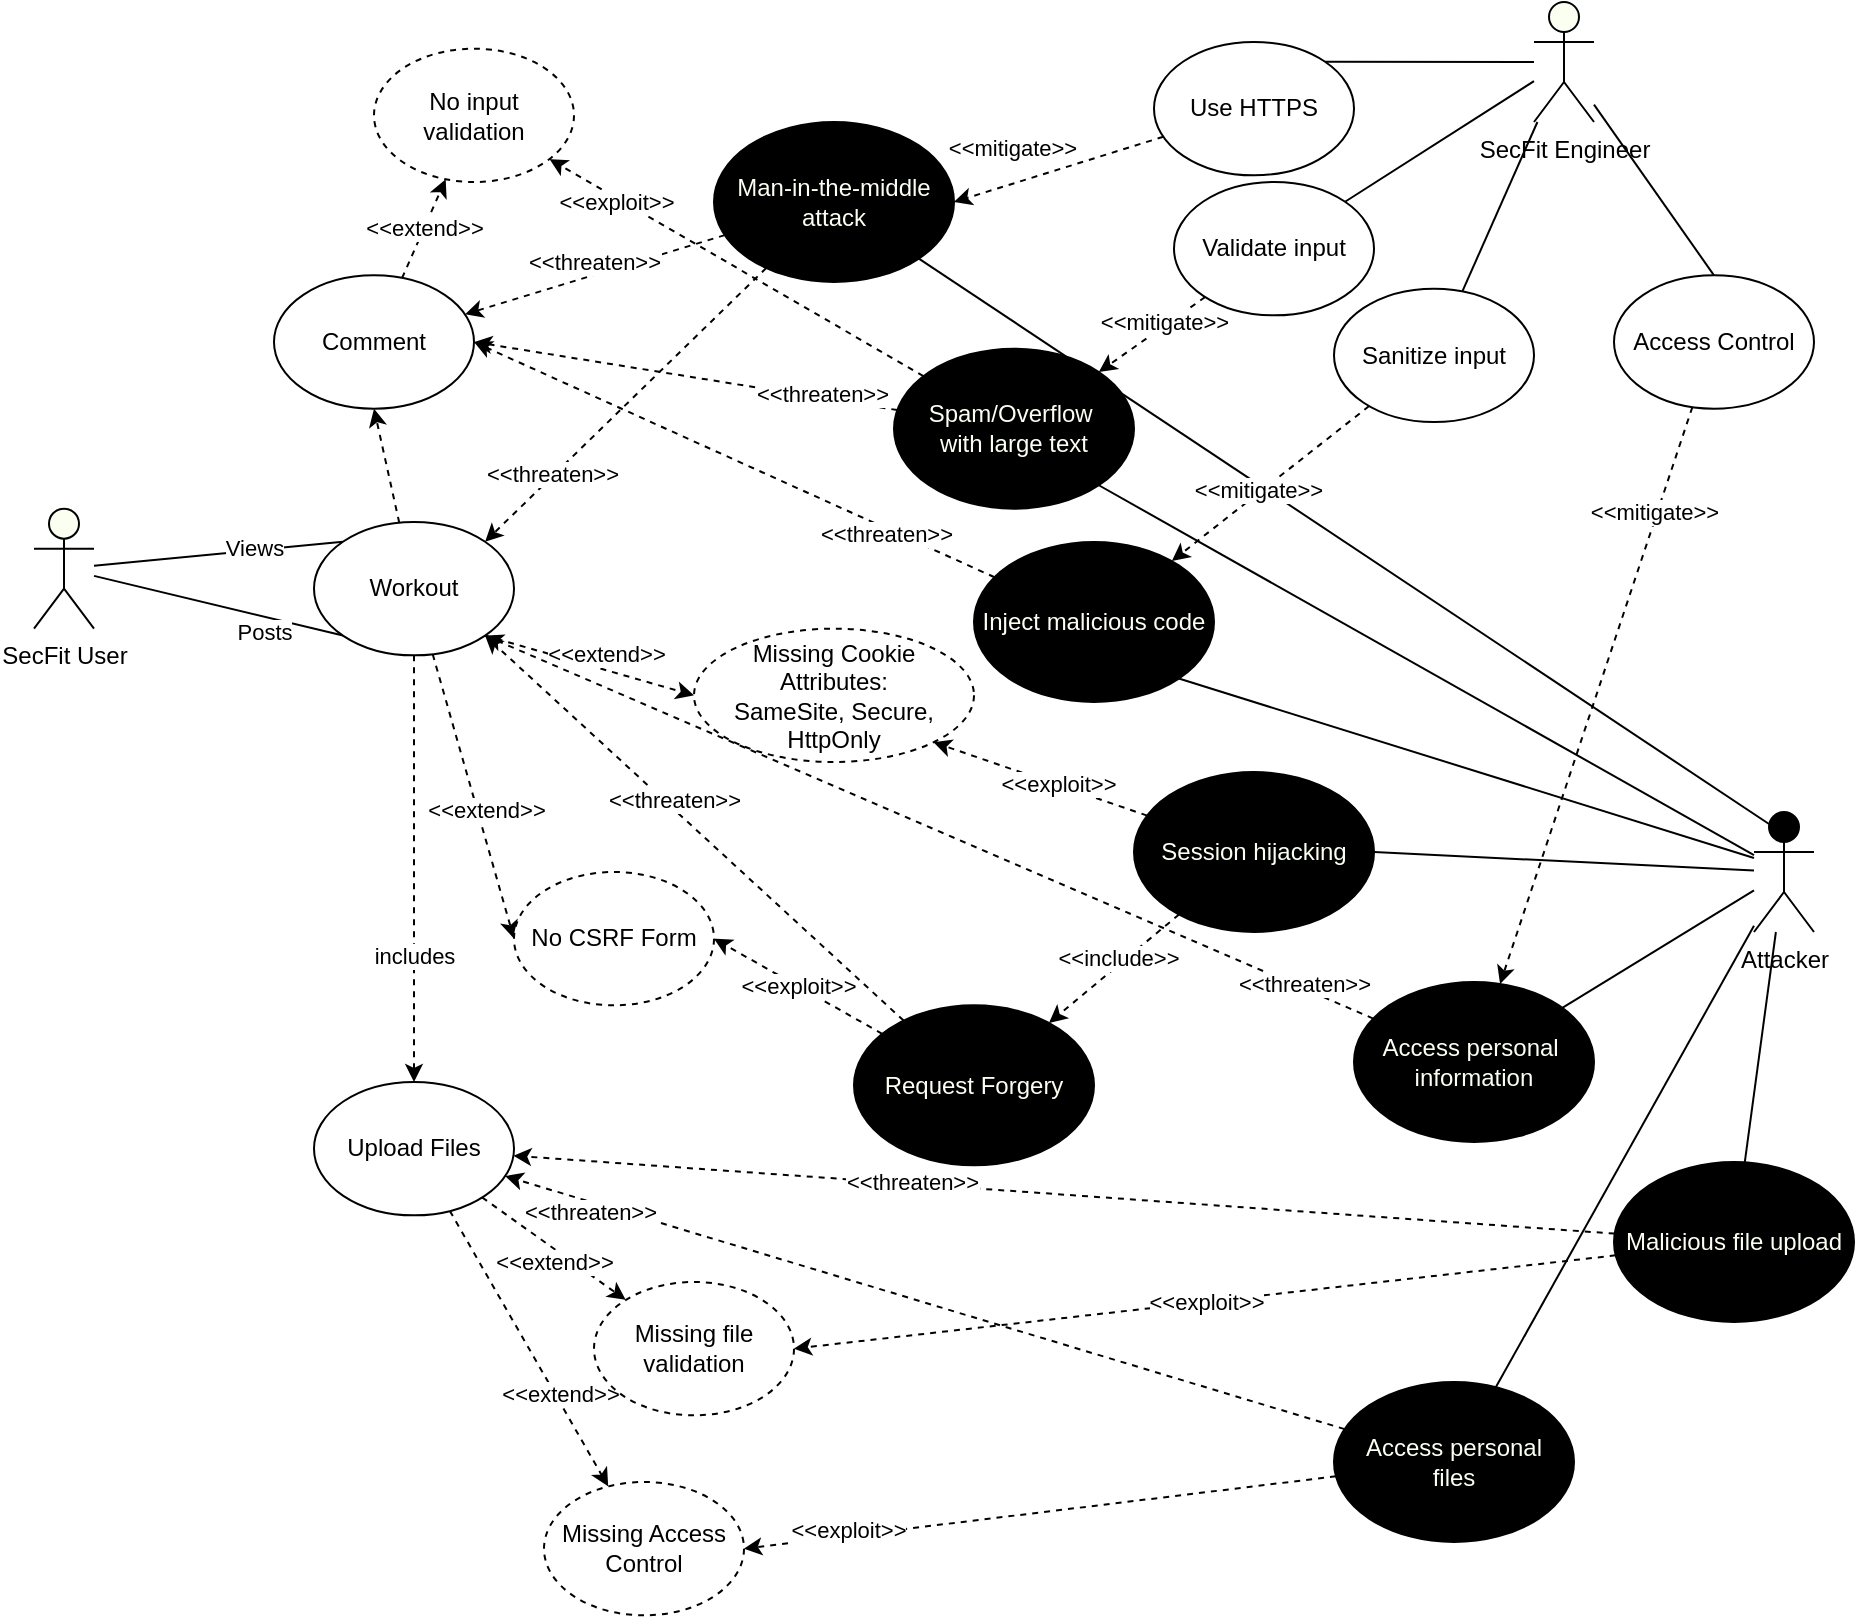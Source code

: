 <mxfile version="14.6.5" type="github">
  <diagram id="ryVlB7PdQjzx0bgTUUh0" name="Page-1">
    <mxGraphModel dx="1298" dy="759" grid="1" gridSize="10" guides="1" tooltips="1" connect="1" arrows="1" fold="1" page="1" pageScale="1" pageWidth="1654" pageHeight="1169" math="0" shadow="0">
      <root>
        <mxCell id="0" />
        <mxCell id="1" parent="0" />
        <mxCell id="sZjGSIEbr4CvCZts8M8v-104" style="edgeStyle=none;rounded=0;orthogonalLoop=1;jettySize=auto;html=1;endArrow=none;endFill=0;" parent="1" source="sZjGSIEbr4CvCZts8M8v-1" target="sZjGSIEbr4CvCZts8M8v-103" edge="1">
          <mxGeometry relative="1" as="geometry" />
        </mxCell>
        <mxCell id="1LvPaBEl8QwY_Ij3Mwan-1" style="edgeStyle=none;rounded=0;orthogonalLoop=1;jettySize=auto;html=1;endArrow=none;endFill=0;" parent="1" source="sZjGSIEbr4CvCZts8M8v-1" target="sZjGSIEbr4CvCZts8M8v-66" edge="1">
          <mxGeometry relative="1" as="geometry" />
        </mxCell>
        <mxCell id="1LvPaBEl8QwY_Ij3Mwan-2" style="edgeStyle=none;rounded=0;orthogonalLoop=1;jettySize=auto;html=1;entryX=1;entryY=0.5;entryDx=0;entryDy=0;endArrow=none;endFill=0;" parent="1" source="sZjGSIEbr4CvCZts8M8v-1" target="sZjGSIEbr4CvCZts8M8v-46" edge="1">
          <mxGeometry relative="1" as="geometry" />
        </mxCell>
        <mxCell id="En3cOWEBAXN6RIPewKM6-15" style="edgeStyle=none;rounded=0;orthogonalLoop=1;jettySize=auto;html=1;endArrow=none;endFill=0;" parent="1" source="sZjGSIEbr4CvCZts8M8v-1" target="En3cOWEBAXN6RIPewKM6-14" edge="1">
          <mxGeometry relative="1" as="geometry" />
        </mxCell>
        <mxCell id="iU1fqOqYOkvZzkhjODnc-1" style="rounded=0;orthogonalLoop=1;jettySize=auto;html=1;entryX=1;entryY=1;entryDx=0;entryDy=0;endArrow=none;endFill=0;exitX=0.25;exitY=0.1;exitDx=0;exitDy=0;exitPerimeter=0;" parent="1" source="sZjGSIEbr4CvCZts8M8v-1" target="sZjGSIEbr4CvCZts8M8v-11" edge="1">
          <mxGeometry relative="1" as="geometry">
            <mxPoint x="770" y="310" as="targetPoint" />
          </mxGeometry>
        </mxCell>
        <mxCell id="iU1fqOqYOkvZzkhjODnc-8" style="edgeStyle=none;rounded=0;orthogonalLoop=1;jettySize=auto;html=1;entryX=1;entryY=1;entryDx=0;entryDy=0;endArrow=none;endFill=0;" parent="1" source="sZjGSIEbr4CvCZts8M8v-1" target="iU1fqOqYOkvZzkhjODnc-7" edge="1">
          <mxGeometry relative="1" as="geometry" />
        </mxCell>
        <mxCell id="sZjGSIEbr4CvCZts8M8v-1" value="Attacker" style="shape=umlActor;verticalLabelPosition=bottom;verticalAlign=top;html=1;outlineConnect=0;fillColor=#000000;" parent="1" vertex="1">
          <mxGeometry x="1200" y="555" width="30" height="60" as="geometry" />
        </mxCell>
        <mxCell id="sZjGSIEbr4CvCZts8M8v-23" style="edgeStyle=none;rounded=0;orthogonalLoop=1;jettySize=auto;html=1;entryX=0;entryY=1;entryDx=0;entryDy=0;endArrow=none;endFill=0;" parent="1" source="sZjGSIEbr4CvCZts8M8v-7" target="sZjGSIEbr4CvCZts8M8v-9" edge="1">
          <mxGeometry relative="1" as="geometry" />
        </mxCell>
        <mxCell id="sZjGSIEbr4CvCZts8M8v-26" value="Posts" style="edgeLabel;html=1;align=center;verticalAlign=middle;resizable=0;points=[];" parent="sZjGSIEbr4CvCZts8M8v-23" vertex="1" connectable="0">
          <mxGeometry x="0.043" y="1" relative="1" as="geometry">
            <mxPoint x="20.1" y="13.48" as="offset" />
          </mxGeometry>
        </mxCell>
        <mxCell id="sZjGSIEbr4CvCZts8M8v-78" style="edgeStyle=none;rounded=0;orthogonalLoop=1;jettySize=auto;html=1;entryX=0.5;entryY=0;entryDx=0;entryDy=0;exitX=0.5;exitY=1;exitDx=0;exitDy=0;dashed=1;" parent="1" source="sZjGSIEbr4CvCZts8M8v-9" target="sZjGSIEbr4CvCZts8M8v-64" edge="1">
          <mxGeometry relative="1" as="geometry" />
        </mxCell>
        <mxCell id="sZjGSIEbr4CvCZts8M8v-79" value="includes" style="edgeLabel;html=1;align=center;verticalAlign=middle;resizable=0;points=[];" parent="sZjGSIEbr4CvCZts8M8v-78" vertex="1" connectable="0">
          <mxGeometry x="0.573" y="1" relative="1" as="geometry">
            <mxPoint x="-1" y="-18.33" as="offset" />
          </mxGeometry>
        </mxCell>
        <mxCell id="sZjGSIEbr4CvCZts8M8v-98" style="edgeStyle=none;rounded=0;orthogonalLoop=1;jettySize=auto;html=1;entryX=0;entryY=0;entryDx=0;entryDy=0;endArrow=none;endFill=0;" parent="1" source="sZjGSIEbr4CvCZts8M8v-7" target="sZjGSIEbr4CvCZts8M8v-9" edge="1">
          <mxGeometry relative="1" as="geometry" />
        </mxCell>
        <mxCell id="sZjGSIEbr4CvCZts8M8v-99" value="Views" style="edgeLabel;html=1;align=center;verticalAlign=middle;resizable=0;points=[];" parent="sZjGSIEbr4CvCZts8M8v-98" vertex="1" connectable="0">
          <mxGeometry x="0.283" y="1" relative="1" as="geometry">
            <mxPoint as="offset" />
          </mxGeometry>
        </mxCell>
        <mxCell id="sZjGSIEbr4CvCZts8M8v-7" value="SecFit User" style="shape=umlActor;verticalLabelPosition=bottom;verticalAlign=top;html=1;outlineConnect=0;fillColor=#FBFFF2;" parent="1" vertex="1">
          <mxGeometry x="340" y="403.34" width="30" height="60" as="geometry" />
        </mxCell>
        <mxCell id="sZjGSIEbr4CvCZts8M8v-70" style="edgeStyle=none;rounded=0;orthogonalLoop=1;jettySize=auto;html=1;dashed=1;entryX=0;entryY=0.5;entryDx=0;entryDy=0;exitX=1;exitY=1;exitDx=0;exitDy=0;" parent="1" source="sZjGSIEbr4CvCZts8M8v-9" target="sZjGSIEbr4CvCZts8M8v-71" edge="1">
          <mxGeometry relative="1" as="geometry">
            <mxPoint x="625" y="480" as="targetPoint" />
          </mxGeometry>
        </mxCell>
        <mxCell id="sZjGSIEbr4CvCZts8M8v-73" value="&amp;lt;&amp;lt;extend&amp;gt;&amp;gt;" style="edgeLabel;html=1;align=center;verticalAlign=middle;resizable=0;points=[];" parent="sZjGSIEbr4CvCZts8M8v-70" vertex="1" connectable="0">
          <mxGeometry x="0.284" y="2" relative="1" as="geometry">
            <mxPoint x="-7.43" y="-8.83" as="offset" />
          </mxGeometry>
        </mxCell>
        <mxCell id="sZjGSIEbr4CvCZts8M8v-56" style="edgeStyle=none;rounded=0;orthogonalLoop=1;jettySize=auto;html=1;entryX=0;entryY=0.5;entryDx=0;entryDy=0;dashed=1;" parent="1" source="sZjGSIEbr4CvCZts8M8v-9" target="sZjGSIEbr4CvCZts8M8v-55" edge="1">
          <mxGeometry relative="1" as="geometry" />
        </mxCell>
        <mxCell id="sZjGSIEbr4CvCZts8M8v-57" value="&amp;lt;&amp;lt;extend&amp;gt;&amp;gt;" style="edgeLabel;html=1;align=center;verticalAlign=middle;resizable=0;points=[];" parent="sZjGSIEbr4CvCZts8M8v-56" vertex="1" connectable="0">
          <mxGeometry x="0.1" y="4" relative="1" as="geometry">
            <mxPoint as="offset" />
          </mxGeometry>
        </mxCell>
        <mxCell id="iU1fqOqYOkvZzkhjODnc-3" style="edgeStyle=none;rounded=0;orthogonalLoop=1;jettySize=auto;html=1;entryX=0.5;entryY=1;entryDx=0;entryDy=0;endArrow=classic;endFill=1;dashed=1;" parent="1" source="sZjGSIEbr4CvCZts8M8v-9" target="iU1fqOqYOkvZzkhjODnc-2" edge="1">
          <mxGeometry relative="1" as="geometry" />
        </mxCell>
        <mxCell id="sZjGSIEbr4CvCZts8M8v-9" value="Workout" style="ellipse;whiteSpace=wrap;html=1;" parent="1" vertex="1">
          <mxGeometry x="480" y="410" width="100" height="66.67" as="geometry" />
        </mxCell>
        <mxCell id="dVIonwqCxStYmmZDMTs0-17" style="edgeStyle=none;rounded=0;orthogonalLoop=1;jettySize=auto;html=1;entryX=1;entryY=0;entryDx=0;entryDy=0;dashed=1;endArrow=classic;endFill=1;" parent="1" source="sZjGSIEbr4CvCZts8M8v-11" target="sZjGSIEbr4CvCZts8M8v-9" edge="1">
          <mxGeometry relative="1" as="geometry" />
        </mxCell>
        <mxCell id="dVIonwqCxStYmmZDMTs0-18" value="&amp;lt;&amp;lt;threaten&amp;gt;&amp;gt;" style="edgeLabel;html=1;align=center;verticalAlign=middle;resizable=0;points=[];" parent="dVIonwqCxStYmmZDMTs0-17" vertex="1" connectable="0">
          <mxGeometry x="-0.162" y="2" relative="1" as="geometry">
            <mxPoint x="-50.11" y="43.76" as="offset" />
          </mxGeometry>
        </mxCell>
        <mxCell id="iU1fqOqYOkvZzkhjODnc-4" style="edgeStyle=none;rounded=0;orthogonalLoop=1;jettySize=auto;html=1;dashed=1;endArrow=classic;endFill=1;" parent="1" source="sZjGSIEbr4CvCZts8M8v-11" target="iU1fqOqYOkvZzkhjODnc-2" edge="1">
          <mxGeometry relative="1" as="geometry" />
        </mxCell>
        <mxCell id="sZjGSIEbr4CvCZts8M8v-11" value="&lt;font color=&quot;#fbfff2&quot;&gt;Man-in-the-middle&lt;br&gt;attack&lt;br&gt;&lt;/font&gt;" style="ellipse;whiteSpace=wrap;html=1;fillColor=#000000;" parent="1" vertex="1">
          <mxGeometry x="680" y="210.0" width="120" height="80" as="geometry" />
        </mxCell>
        <mxCell id="dVIonwqCxStYmmZDMTs0-7" style="edgeStyle=none;rounded=0;orthogonalLoop=1;jettySize=auto;html=1;entryX=1;entryY=0.5;entryDx=0;entryDy=0;endArrow=classic;endFill=1;dashed=1;" parent="1" source="sZjGSIEbr4CvCZts8M8v-13" target="sZjGSIEbr4CvCZts8M8v-11" edge="1">
          <mxGeometry relative="1" as="geometry" />
        </mxCell>
        <mxCell id="dVIonwqCxStYmmZDMTs0-8" value="&amp;lt;&amp;lt;mitigate&amp;gt;&amp;gt;" style="edgeLabel;html=1;align=center;verticalAlign=middle;resizable=0;points=[];" parent="dVIonwqCxStYmmZDMTs0-7" vertex="1" connectable="0">
          <mxGeometry x="-0.669" y="1" relative="1" as="geometry">
            <mxPoint x="-58.54" y="-0.7" as="offset" />
          </mxGeometry>
        </mxCell>
        <mxCell id="sZjGSIEbr4CvCZts8M8v-13" value="Use HTTPS" style="ellipse;whiteSpace=wrap;html=1;" parent="1" vertex="1">
          <mxGeometry x="900" y="170" width="100" height="66.67" as="geometry" />
        </mxCell>
        <mxCell id="dVIonwqCxStYmmZDMTs0-6" style="rounded=0;orthogonalLoop=1;jettySize=auto;html=1;entryX=1;entryY=0;entryDx=0;entryDy=0;endArrow=none;endFill=0;" parent="1" source="sZjGSIEbr4CvCZts8M8v-19" target="sZjGSIEbr4CvCZts8M8v-13" edge="1">
          <mxGeometry relative="1" as="geometry" />
        </mxCell>
        <mxCell id="dVIonwqCxStYmmZDMTs0-9" style="edgeStyle=none;rounded=0;orthogonalLoop=1;jettySize=auto;html=1;entryX=0.5;entryY=0;entryDx=0;entryDy=0;endArrow=none;endFill=0;" parent="1" source="sZjGSIEbr4CvCZts8M8v-19" target="dVIonwqCxStYmmZDMTs0-1" edge="1">
          <mxGeometry relative="1" as="geometry" />
        </mxCell>
        <mxCell id="En3cOWEBAXN6RIPewKM6-8" style="edgeStyle=none;rounded=0;orthogonalLoop=1;jettySize=auto;html=1;endArrow=none;endFill=0;" parent="1" source="sZjGSIEbr4CvCZts8M8v-19" target="En3cOWEBAXN6RIPewKM6-7" edge="1">
          <mxGeometry relative="1" as="geometry" />
        </mxCell>
        <mxCell id="9iOOuR7W5O-Wm1QKYYER-2" style="rounded=0;orthogonalLoop=1;jettySize=auto;html=1;entryX=1;entryY=0;entryDx=0;entryDy=0;endArrow=none;endFill=0;" edge="1" parent="1" source="sZjGSIEbr4CvCZts8M8v-19" target="9iOOuR7W5O-Wm1QKYYER-1">
          <mxGeometry relative="1" as="geometry" />
        </mxCell>
        <mxCell id="sZjGSIEbr4CvCZts8M8v-19" value="SecFit Engineer" style="shape=umlActor;verticalLabelPosition=bottom;verticalAlign=top;html=1;outlineConnect=0;fillColor=#FBFFF2;" parent="1" vertex="1">
          <mxGeometry x="1090" y="150" width="30" height="60" as="geometry" />
        </mxCell>
        <mxCell id="sZjGSIEbr4CvCZts8M8v-59" style="edgeStyle=none;rounded=0;orthogonalLoop=1;jettySize=auto;html=1;dashed=1;" parent="1" source="sZjGSIEbr4CvCZts8M8v-46" target="sZjGSIEbr4CvCZts8M8v-54" edge="1">
          <mxGeometry relative="1" as="geometry" />
        </mxCell>
        <mxCell id="sZjGSIEbr4CvCZts8M8v-60" value="&amp;lt;&amp;lt;include&amp;gt;&amp;gt;" style="edgeLabel;html=1;align=center;verticalAlign=middle;resizable=0;points=[];" parent="sZjGSIEbr4CvCZts8M8v-59" vertex="1" connectable="0">
          <mxGeometry x="-0.11" y="-3" relative="1" as="geometry">
            <mxPoint as="offset" />
          </mxGeometry>
        </mxCell>
        <mxCell id="sZjGSIEbr4CvCZts8M8v-72" value="&amp;lt;&amp;lt;exploit&amp;gt;&amp;gt;" style="edgeStyle=none;rounded=0;orthogonalLoop=1;jettySize=auto;html=1;entryX=1;entryY=1;entryDx=0;entryDy=0;dashed=1;" parent="1" source="sZjGSIEbr4CvCZts8M8v-46" target="sZjGSIEbr4CvCZts8M8v-71" edge="1">
          <mxGeometry x="-0.156" relative="1" as="geometry">
            <mxPoint as="offset" />
          </mxGeometry>
        </mxCell>
        <mxCell id="sZjGSIEbr4CvCZts8M8v-46" value="&lt;font color=&quot;#fbfff2&quot;&gt;Session hijacking&lt;br&gt;&lt;/font&gt;" style="ellipse;whiteSpace=wrap;html=1;fillColor=#000000;" parent="1" vertex="1">
          <mxGeometry x="890" y="535" width="120" height="80" as="geometry" />
        </mxCell>
        <mxCell id="sZjGSIEbr4CvCZts8M8v-61" value="&amp;lt;&amp;lt;exploit&amp;gt;&amp;gt;" style="edgeStyle=none;rounded=0;orthogonalLoop=1;jettySize=auto;html=1;entryX=1;entryY=0.5;entryDx=0;entryDy=0;dashed=1;" parent="1" source="sZjGSIEbr4CvCZts8M8v-54" target="sZjGSIEbr4CvCZts8M8v-55" edge="1">
          <mxGeometry relative="1" as="geometry" />
        </mxCell>
        <mxCell id="dVIonwqCxStYmmZDMTs0-13" style="edgeStyle=none;rounded=0;orthogonalLoop=1;jettySize=auto;html=1;entryX=1;entryY=1;entryDx=0;entryDy=0;dashed=1;endArrow=classic;endFill=1;" parent="1" source="sZjGSIEbr4CvCZts8M8v-54" target="sZjGSIEbr4CvCZts8M8v-9" edge="1">
          <mxGeometry relative="1" as="geometry" />
        </mxCell>
        <mxCell id="dVIonwqCxStYmmZDMTs0-14" value="&amp;lt;&amp;lt;threaten&amp;gt;&amp;gt;" style="edgeLabel;html=1;align=center;verticalAlign=middle;resizable=0;points=[];" parent="dVIonwqCxStYmmZDMTs0-13" vertex="1" connectable="0">
          <mxGeometry x="0.122" y="-3" relative="1" as="geometry">
            <mxPoint as="offset" />
          </mxGeometry>
        </mxCell>
        <mxCell id="sZjGSIEbr4CvCZts8M8v-54" value="&lt;font color=&quot;#fbfff2&quot;&gt;Request Forgery&lt;br&gt;&lt;/font&gt;" style="ellipse;whiteSpace=wrap;html=1;fillColor=#000000;" parent="1" vertex="1">
          <mxGeometry x="750" y="651.67" width="120" height="80" as="geometry" />
        </mxCell>
        <mxCell id="sZjGSIEbr4CvCZts8M8v-55" value="No CSRF Form" style="ellipse;whiteSpace=wrap;html=1;dashed=1;" parent="1" vertex="1">
          <mxGeometry x="580" y="585" width="100" height="66.67" as="geometry" />
        </mxCell>
        <mxCell id="sZjGSIEbr4CvCZts8M8v-74" style="edgeStyle=none;rounded=0;orthogonalLoop=1;jettySize=auto;html=1;dashed=1;" parent="1" source="sZjGSIEbr4CvCZts8M8v-64" target="sZjGSIEbr4CvCZts8M8v-65" edge="1">
          <mxGeometry relative="1" as="geometry" />
        </mxCell>
        <mxCell id="sZjGSIEbr4CvCZts8M8v-75" value="&amp;lt;&amp;lt;extend&amp;gt;&amp;gt;" style="edgeLabel;html=1;align=center;verticalAlign=middle;resizable=0;points=[];" parent="sZjGSIEbr4CvCZts8M8v-74" vertex="1" connectable="0">
          <mxGeometry x="0.336" y="1" relative="1" as="geometry">
            <mxPoint x="-12.44" y="-1.09" as="offset" />
          </mxGeometry>
        </mxCell>
        <mxCell id="sZjGSIEbr4CvCZts8M8v-108" style="edgeStyle=none;rounded=0;orthogonalLoop=1;jettySize=auto;html=1;dashed=1;endArrow=classic;endFill=1;" parent="1" source="sZjGSIEbr4CvCZts8M8v-64" target="sZjGSIEbr4CvCZts8M8v-107" edge="1">
          <mxGeometry relative="1" as="geometry" />
        </mxCell>
        <mxCell id="sZjGSIEbr4CvCZts8M8v-109" value="&amp;lt;&amp;lt;extend&amp;gt;&amp;gt;" style="edgeLabel;html=1;align=center;verticalAlign=middle;resizable=0;points=[];" parent="sZjGSIEbr4CvCZts8M8v-108" vertex="1" connectable="0">
          <mxGeometry x="0.347" y="2" relative="1" as="geometry">
            <mxPoint as="offset" />
          </mxGeometry>
        </mxCell>
        <mxCell id="sZjGSIEbr4CvCZts8M8v-64" value="Upload Files" style="ellipse;whiteSpace=wrap;html=1;" parent="1" vertex="1">
          <mxGeometry x="480" y="690" width="100" height="66.67" as="geometry" />
        </mxCell>
        <mxCell id="sZjGSIEbr4CvCZts8M8v-65" value="Missing file validation" style="ellipse;whiteSpace=wrap;html=1;dashed=1;" parent="1" vertex="1">
          <mxGeometry x="620" y="790" width="100" height="66.67" as="geometry" />
        </mxCell>
        <mxCell id="sZjGSIEbr4CvCZts8M8v-76" value="&amp;lt;&amp;lt;exploit&amp;gt;&amp;gt;" style="edgeStyle=none;rounded=0;orthogonalLoop=1;jettySize=auto;html=1;entryX=1;entryY=0.5;entryDx=0;entryDy=0;dashed=1;" parent="1" source="sZjGSIEbr4CvCZts8M8v-66" target="sZjGSIEbr4CvCZts8M8v-65" edge="1">
          <mxGeometry relative="1" as="geometry" />
        </mxCell>
        <mxCell id="dVIonwqCxStYmmZDMTs0-11" style="edgeStyle=none;rounded=0;orthogonalLoop=1;jettySize=auto;html=1;endArrow=classic;endFill=1;dashed=1;" parent="1" source="sZjGSIEbr4CvCZts8M8v-66" target="sZjGSIEbr4CvCZts8M8v-64" edge="1">
          <mxGeometry relative="1" as="geometry" />
        </mxCell>
        <mxCell id="dVIonwqCxStYmmZDMTs0-12" value="&amp;lt;&amp;lt;threaten&amp;gt;&amp;gt;" style="edgeLabel;html=1;align=center;verticalAlign=middle;resizable=0;points=[];" parent="dVIonwqCxStYmmZDMTs0-11" vertex="1" connectable="0">
          <mxGeometry x="0.421" y="2" relative="1" as="geometry">
            <mxPoint x="39.83" y="0.12" as="offset" />
          </mxGeometry>
        </mxCell>
        <mxCell id="sZjGSIEbr4CvCZts8M8v-66" value="&lt;font color=&quot;#fbfff2&quot;&gt;Malicious file upload&lt;br&gt;&lt;/font&gt;" style="ellipse;whiteSpace=wrap;html=1;fillColor=#000000;" parent="1" vertex="1">
          <mxGeometry x="1130" y="730" width="120" height="80" as="geometry" />
        </mxCell>
        <mxCell id="sZjGSIEbr4CvCZts8M8v-71" value="Missing Cookie Attributes:&lt;br&gt;SameSite, Secure, HttpOnly" style="ellipse;whiteSpace=wrap;html=1;dashed=1;" parent="1" vertex="1">
          <mxGeometry x="670" y="463.34" width="140" height="66.67" as="geometry" />
        </mxCell>
        <mxCell id="1LvPaBEl8QwY_Ij3Mwan-3" style="edgeStyle=none;rounded=0;orthogonalLoop=1;jettySize=auto;html=1;endArrow=classic;endFill=1;dashed=1;" parent="1" source="sZjGSIEbr4CvCZts8M8v-103" target="sZjGSIEbr4CvCZts8M8v-64" edge="1">
          <mxGeometry relative="1" as="geometry" />
        </mxCell>
        <mxCell id="1LvPaBEl8QwY_Ij3Mwan-4" value="&amp;lt;&amp;lt;threaten&amp;gt;&amp;gt;" style="edgeLabel;html=1;align=center;verticalAlign=middle;resizable=0;points=[];" parent="1LvPaBEl8QwY_Ij3Mwan-3" vertex="1" connectable="0">
          <mxGeometry x="0.794" y="5" relative="1" as="geometry">
            <mxPoint as="offset" />
          </mxGeometry>
        </mxCell>
        <mxCell id="En3cOWEBAXN6RIPewKM6-11" style="edgeStyle=none;rounded=0;orthogonalLoop=1;jettySize=auto;html=1;entryX=1;entryY=0.5;entryDx=0;entryDy=0;dashed=1;endArrow=classic;endFill=1;" parent="1" source="sZjGSIEbr4CvCZts8M8v-103" target="sZjGSIEbr4CvCZts8M8v-107" edge="1">
          <mxGeometry relative="1" as="geometry" />
        </mxCell>
        <mxCell id="En3cOWEBAXN6RIPewKM6-13" value="&amp;lt;&amp;lt;exploit&amp;gt;&amp;gt;" style="edgeLabel;html=1;align=center;verticalAlign=middle;resizable=0;points=[];" parent="En3cOWEBAXN6RIPewKM6-11" vertex="1" connectable="0">
          <mxGeometry x="0.65" y="-3" relative="1" as="geometry">
            <mxPoint as="offset" />
          </mxGeometry>
        </mxCell>
        <mxCell id="sZjGSIEbr4CvCZts8M8v-103" value="&lt;font color=&quot;#fbfff2&quot;&gt;Access personal&lt;br&gt;files&lt;br&gt;&lt;/font&gt;" style="ellipse;whiteSpace=wrap;html=1;fillColor=#000000;" parent="1" vertex="1">
          <mxGeometry x="990" y="840" width="120" height="80" as="geometry" />
        </mxCell>
        <mxCell id="sZjGSIEbr4CvCZts8M8v-107" value="Missing Access Control" style="ellipse;whiteSpace=wrap;html=1;dashed=1;" parent="1" vertex="1">
          <mxGeometry x="595" y="890" width="100" height="66.67" as="geometry" />
        </mxCell>
        <mxCell id="En3cOWEBAXN6RIPewKM6-18" style="edgeStyle=none;rounded=0;orthogonalLoop=1;jettySize=auto;html=1;dashed=1;endArrow=classic;endFill=1;" parent="1" source="dVIonwqCxStYmmZDMTs0-1" target="En3cOWEBAXN6RIPewKM6-14" edge="1">
          <mxGeometry relative="1" as="geometry" />
        </mxCell>
        <mxCell id="En3cOWEBAXN6RIPewKM6-19" value="&amp;lt;&amp;lt;mitigate&amp;gt;&amp;gt;" style="edgeLabel;html=1;align=center;verticalAlign=middle;resizable=0;points=[];" parent="En3cOWEBAXN6RIPewKM6-18" vertex="1" connectable="0">
          <mxGeometry x="-0.633" y="-2" relative="1" as="geometry">
            <mxPoint as="offset" />
          </mxGeometry>
        </mxCell>
        <mxCell id="dVIonwqCxStYmmZDMTs0-1" value="Access Control" style="ellipse;whiteSpace=wrap;html=1;" parent="1" vertex="1">
          <mxGeometry x="1130" y="286.67" width="100" height="66.67" as="geometry" />
        </mxCell>
        <mxCell id="En3cOWEBAXN6RIPewKM6-2" style="edgeStyle=none;rounded=0;orthogonalLoop=1;jettySize=auto;html=1;entryX=1;entryY=1;entryDx=0;entryDy=0;endArrow=none;endFill=0;" parent="1" target="En3cOWEBAXN6RIPewKM6-1" edge="1">
          <mxGeometry relative="1" as="geometry">
            <mxPoint x="1200" y="578" as="sourcePoint" />
            <mxPoint x="1080" y="591.67" as="targetPoint" />
          </mxGeometry>
        </mxCell>
        <mxCell id="En3cOWEBAXN6RIPewKM6-5" style="edgeStyle=none;rounded=0;orthogonalLoop=1;jettySize=auto;html=1;dashed=1;endArrow=classic;endFill=1;entryX=1;entryY=0.5;entryDx=0;entryDy=0;" parent="1" source="En3cOWEBAXN6RIPewKM6-1" target="iU1fqOqYOkvZzkhjODnc-2" edge="1">
          <mxGeometry relative="1" as="geometry" />
        </mxCell>
        <mxCell id="En3cOWEBAXN6RIPewKM6-6" value="&amp;lt;&amp;lt;threaten&amp;gt;&amp;gt;" style="edgeLabel;html=1;align=center;verticalAlign=middle;resizable=0;points=[];" parent="En3cOWEBAXN6RIPewKM6-5" vertex="1" connectable="0">
          <mxGeometry x="0.588" relative="1" as="geometry">
            <mxPoint x="6.59" y="-64.14" as="offset" />
          </mxGeometry>
        </mxCell>
        <mxCell id="iU1fqOqYOkvZzkhjODnc-5" value="&amp;lt;&amp;lt;threaten&amp;gt;&amp;gt;" style="edgeLabel;html=1;align=center;verticalAlign=middle;resizable=0;points=[];" parent="En3cOWEBAXN6RIPewKM6-5" vertex="1" connectable="0">
          <mxGeometry x="-0.586" y="3" relative="1" as="geometry">
            <mxPoint as="offset" />
          </mxGeometry>
        </mxCell>
        <mxCell id="En3cOWEBAXN6RIPewKM6-9" style="edgeStyle=none;rounded=0;orthogonalLoop=1;jettySize=auto;html=1;endArrow=classic;endFill=1;dashed=1;" parent="1" source="En3cOWEBAXN6RIPewKM6-7" target="En3cOWEBAXN6RIPewKM6-1" edge="1">
          <mxGeometry relative="1" as="geometry" />
        </mxCell>
        <mxCell id="En3cOWEBAXN6RIPewKM6-10" value="&amp;lt;&amp;lt;mitigate&amp;gt;&amp;gt;" style="edgeLabel;html=1;align=center;verticalAlign=middle;resizable=0;points=[];" parent="En3cOWEBAXN6RIPewKM6-9" vertex="1" connectable="0">
          <mxGeometry x="0.116" y="-1" relative="1" as="geometry">
            <mxPoint y="-1" as="offset" />
          </mxGeometry>
        </mxCell>
        <mxCell id="En3cOWEBAXN6RIPewKM6-7" value="Sanitize input" style="ellipse;whiteSpace=wrap;html=1;" parent="1" vertex="1">
          <mxGeometry x="990" y="293.33" width="100" height="66.67" as="geometry" />
        </mxCell>
        <mxCell id="En3cOWEBAXN6RIPewKM6-16" style="edgeStyle=none;rounded=0;orthogonalLoop=1;jettySize=auto;html=1;entryX=1;entryY=1;entryDx=0;entryDy=0;endArrow=classic;endFill=1;dashed=1;" parent="1" source="En3cOWEBAXN6RIPewKM6-14" target="sZjGSIEbr4CvCZts8M8v-9" edge="1">
          <mxGeometry relative="1" as="geometry" />
        </mxCell>
        <mxCell id="En3cOWEBAXN6RIPewKM6-17" value="&amp;lt;&amp;lt;threaten&amp;gt;&amp;gt;" style="edgeLabel;html=1;align=center;verticalAlign=middle;resizable=0;points=[];" parent="En3cOWEBAXN6RIPewKM6-16" vertex="1" connectable="0">
          <mxGeometry x="-0.84" y="-2" relative="1" as="geometry">
            <mxPoint as="offset" />
          </mxGeometry>
        </mxCell>
        <mxCell id="En3cOWEBAXN6RIPewKM6-14" value="&lt;font color=&quot;#fbfff2&quot;&gt;Access personal&amp;nbsp;&lt;br&gt;information&lt;br&gt;&lt;/font&gt;" style="ellipse;whiteSpace=wrap;html=1;fillColor=#000000;" parent="1" vertex="1">
          <mxGeometry x="1000" y="640" width="120" height="80" as="geometry" />
        </mxCell>
        <mxCell id="9iOOuR7W5O-Wm1QKYYER-9" value="&amp;lt;&amp;lt;extend&amp;gt;&amp;gt;" style="edgeStyle=none;rounded=0;orthogonalLoop=1;jettySize=auto;html=1;dashed=1;endArrow=classic;endFill=1;" edge="1" parent="1" source="iU1fqOqYOkvZzkhjODnc-2" target="9iOOuR7W5O-Wm1QKYYER-6">
          <mxGeometry relative="1" as="geometry" />
        </mxCell>
        <mxCell id="iU1fqOqYOkvZzkhjODnc-2" value="Comment" style="ellipse;whiteSpace=wrap;html=1;" parent="1" vertex="1">
          <mxGeometry x="460" y="286.67" width="100" height="66.67" as="geometry" />
        </mxCell>
        <mxCell id="En3cOWEBAXN6RIPewKM6-1" value="&lt;font color=&quot;#fbfff2&quot;&gt;Inject malicious code&lt;br&gt;&lt;/font&gt;" style="ellipse;whiteSpace=wrap;html=1;fillColor=#000000;" parent="1" vertex="1">
          <mxGeometry x="810" y="420.0" width="120" height="80" as="geometry" />
        </mxCell>
        <mxCell id="iU1fqOqYOkvZzkhjODnc-9" style="edgeStyle=none;rounded=0;orthogonalLoop=1;jettySize=auto;html=1;entryX=1;entryY=0.5;entryDx=0;entryDy=0;endArrow=classic;endFill=1;dashed=1;" parent="1" source="iU1fqOqYOkvZzkhjODnc-7" target="iU1fqOqYOkvZzkhjODnc-2" edge="1">
          <mxGeometry relative="1" as="geometry" />
        </mxCell>
        <mxCell id="iU1fqOqYOkvZzkhjODnc-10" value="&amp;lt;&amp;lt;threaten&amp;gt;&amp;gt;" style="edgeLabel;html=1;align=center;verticalAlign=middle;resizable=0;points=[];" parent="iU1fqOqYOkvZzkhjODnc-9" vertex="1" connectable="0">
          <mxGeometry x="-0.637" y="-2" relative="1" as="geometry">
            <mxPoint as="offset" />
          </mxGeometry>
        </mxCell>
        <mxCell id="9iOOuR7W5O-Wm1QKYYER-7" style="edgeStyle=none;rounded=0;orthogonalLoop=1;jettySize=auto;html=1;dashed=1;endArrow=classic;endFill=1;" edge="1" parent="1" source="iU1fqOqYOkvZzkhjODnc-7" target="9iOOuR7W5O-Wm1QKYYER-6">
          <mxGeometry relative="1" as="geometry" />
        </mxCell>
        <mxCell id="9iOOuR7W5O-Wm1QKYYER-8" value="&amp;lt;&amp;lt;exploit&amp;gt;&amp;gt;" style="edgeLabel;html=1;align=center;verticalAlign=middle;resizable=0;points=[];" vertex="1" connectable="0" parent="9iOOuR7W5O-Wm1QKYYER-7">
          <mxGeometry x="0.75" y="-4" relative="1" as="geometry">
            <mxPoint x="7" y="11" as="offset" />
          </mxGeometry>
        </mxCell>
        <mxCell id="iU1fqOqYOkvZzkhjODnc-7" value="&lt;font color=&quot;#fbfff2&quot;&gt;Spam/Overflow&amp;nbsp;&lt;br&gt;with large text&lt;br&gt;&lt;/font&gt;" style="ellipse;whiteSpace=wrap;html=1;fillColor=#000000;" parent="1" vertex="1">
          <mxGeometry x="770" y="323.34" width="120" height="80" as="geometry" />
        </mxCell>
        <mxCell id="9iOOuR7W5O-Wm1QKYYER-3" style="edgeStyle=none;rounded=0;orthogonalLoop=1;jettySize=auto;html=1;entryX=1;entryY=0;entryDx=0;entryDy=0;endArrow=classic;endFill=1;dashed=1;" edge="1" parent="1" source="9iOOuR7W5O-Wm1QKYYER-1" target="iU1fqOqYOkvZzkhjODnc-7">
          <mxGeometry relative="1" as="geometry" />
        </mxCell>
        <mxCell id="9iOOuR7W5O-Wm1QKYYER-4" value="&amp;lt;&amp;lt;mitigate&amp;gt;&amp;gt;" style="edgeLabel;html=1;align=center;verticalAlign=middle;resizable=0;points=[];" vertex="1" connectable="0" parent="9iOOuR7W5O-Wm1QKYYER-3">
          <mxGeometry x="-0.25" y="-2" relative="1" as="geometry">
            <mxPoint as="offset" />
          </mxGeometry>
        </mxCell>
        <mxCell id="9iOOuR7W5O-Wm1QKYYER-1" value="Validate input" style="ellipse;whiteSpace=wrap;html=1;" vertex="1" parent="1">
          <mxGeometry x="910" y="240" width="100" height="66.67" as="geometry" />
        </mxCell>
        <mxCell id="9iOOuR7W5O-Wm1QKYYER-6" value="No input validation" style="ellipse;whiteSpace=wrap;html=1;dashed=1;" vertex="1" parent="1">
          <mxGeometry x="510" y="173.33" width="100" height="66.67" as="geometry" />
        </mxCell>
      </root>
    </mxGraphModel>
  </diagram>
</mxfile>
